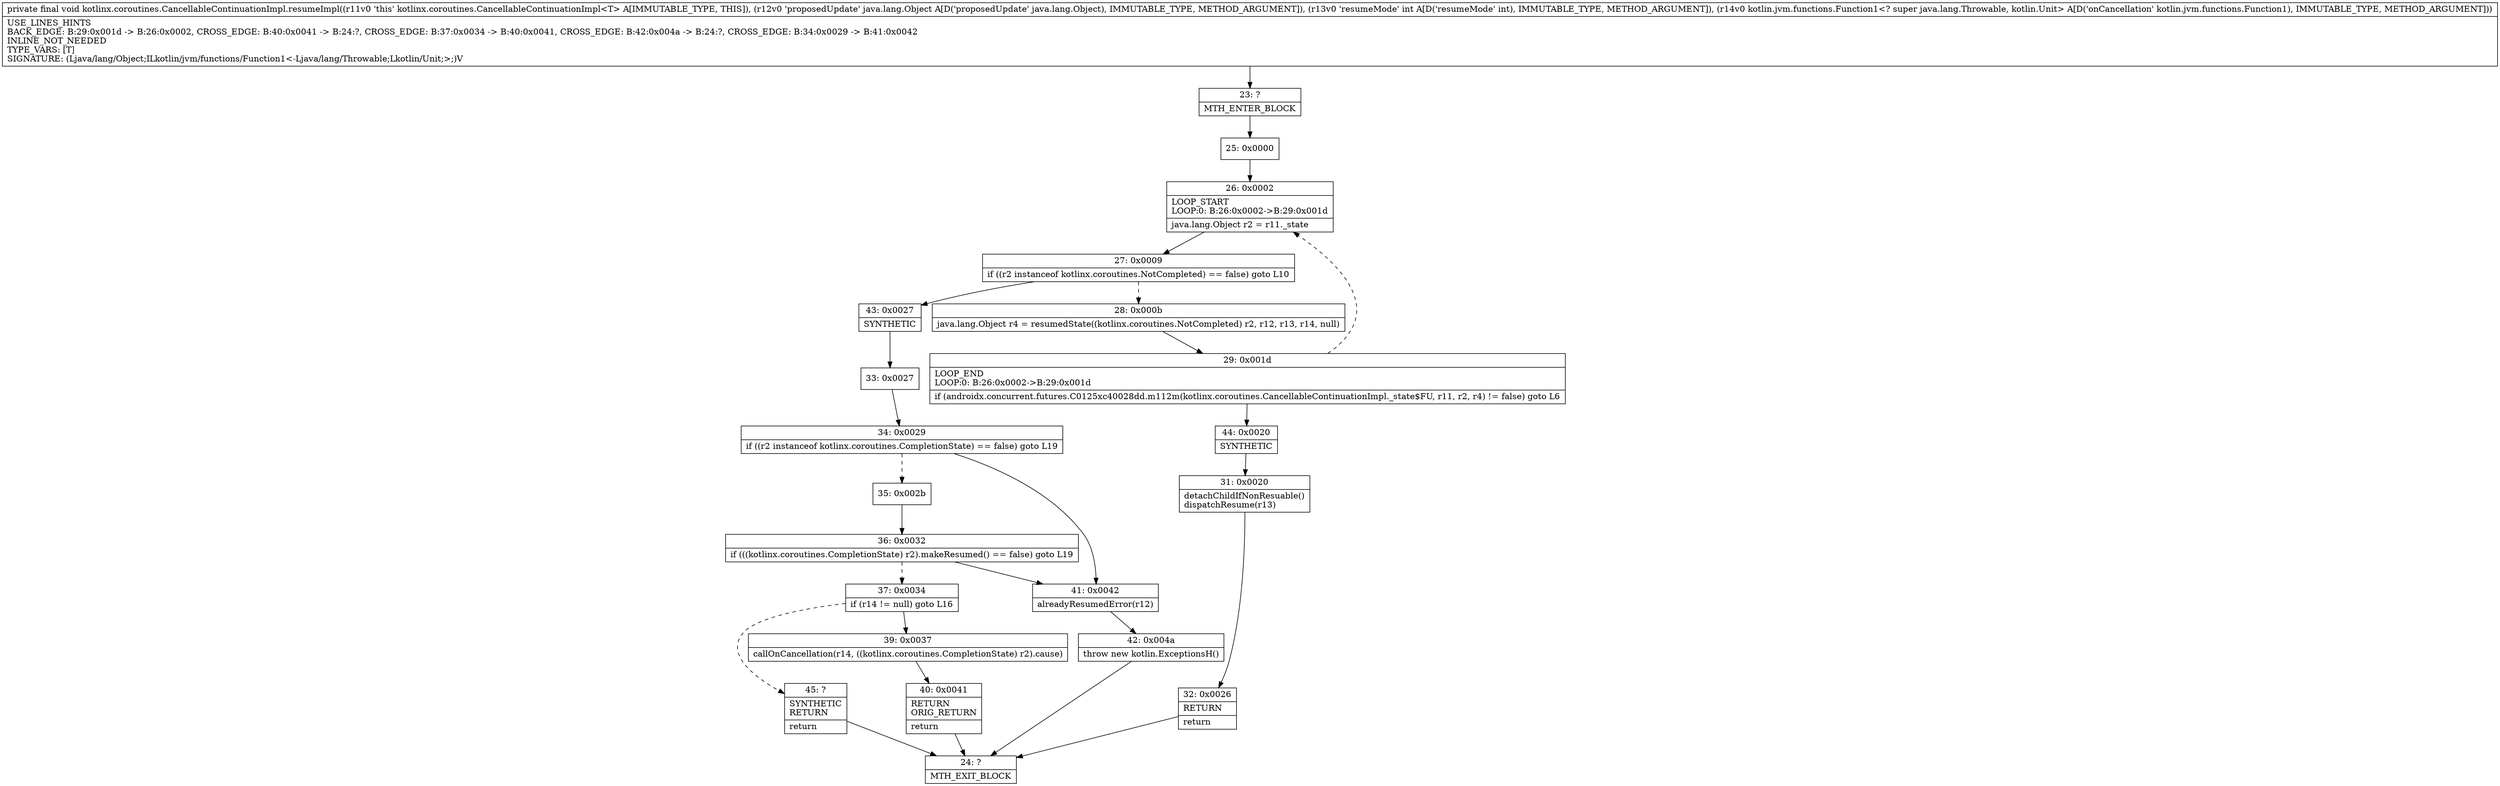 digraph "CFG forkotlinx.coroutines.CancellableContinuationImpl.resumeImpl(Ljava\/lang\/Object;ILkotlin\/jvm\/functions\/Function1;)V" {
Node_23 [shape=record,label="{23\:\ ?|MTH_ENTER_BLOCK\l}"];
Node_25 [shape=record,label="{25\:\ 0x0000}"];
Node_26 [shape=record,label="{26\:\ 0x0002|LOOP_START\lLOOP:0: B:26:0x0002\-\>B:29:0x001d\l|java.lang.Object r2 = r11._state\l}"];
Node_27 [shape=record,label="{27\:\ 0x0009|if ((r2 instanceof kotlinx.coroutines.NotCompleted) == false) goto L10\l}"];
Node_28 [shape=record,label="{28\:\ 0x000b|java.lang.Object r4 = resumedState((kotlinx.coroutines.NotCompleted) r2, r12, r13, r14, null)\l}"];
Node_29 [shape=record,label="{29\:\ 0x001d|LOOP_END\lLOOP:0: B:26:0x0002\-\>B:29:0x001d\l|if (androidx.concurrent.futures.C0125xc40028dd.m112m(kotlinx.coroutines.CancellableContinuationImpl._state$FU, r11, r2, r4) != false) goto L6\l}"];
Node_44 [shape=record,label="{44\:\ 0x0020|SYNTHETIC\l}"];
Node_31 [shape=record,label="{31\:\ 0x0020|detachChildIfNonResuable()\ldispatchResume(r13)\l}"];
Node_32 [shape=record,label="{32\:\ 0x0026|RETURN\l|return\l}"];
Node_24 [shape=record,label="{24\:\ ?|MTH_EXIT_BLOCK\l}"];
Node_43 [shape=record,label="{43\:\ 0x0027|SYNTHETIC\l}"];
Node_33 [shape=record,label="{33\:\ 0x0027}"];
Node_34 [shape=record,label="{34\:\ 0x0029|if ((r2 instanceof kotlinx.coroutines.CompletionState) == false) goto L19\l}"];
Node_35 [shape=record,label="{35\:\ 0x002b}"];
Node_36 [shape=record,label="{36\:\ 0x0032|if (((kotlinx.coroutines.CompletionState) r2).makeResumed() == false) goto L19\l}"];
Node_37 [shape=record,label="{37\:\ 0x0034|if (r14 != null) goto L16\l}"];
Node_39 [shape=record,label="{39\:\ 0x0037|callOnCancellation(r14, ((kotlinx.coroutines.CompletionState) r2).cause)\l}"];
Node_40 [shape=record,label="{40\:\ 0x0041|RETURN\lORIG_RETURN\l|return\l}"];
Node_45 [shape=record,label="{45\:\ ?|SYNTHETIC\lRETURN\l|return\l}"];
Node_41 [shape=record,label="{41\:\ 0x0042|alreadyResumedError(r12)\l}"];
Node_42 [shape=record,label="{42\:\ 0x004a|throw new kotlin.ExceptionsH()\l}"];
MethodNode[shape=record,label="{private final void kotlinx.coroutines.CancellableContinuationImpl.resumeImpl((r11v0 'this' kotlinx.coroutines.CancellableContinuationImpl\<T\> A[IMMUTABLE_TYPE, THIS]), (r12v0 'proposedUpdate' java.lang.Object A[D('proposedUpdate' java.lang.Object), IMMUTABLE_TYPE, METHOD_ARGUMENT]), (r13v0 'resumeMode' int A[D('resumeMode' int), IMMUTABLE_TYPE, METHOD_ARGUMENT]), (r14v0 kotlin.jvm.functions.Function1\<? super java.lang.Throwable, kotlin.Unit\> A[D('onCancellation' kotlin.jvm.functions.Function1), IMMUTABLE_TYPE, METHOD_ARGUMENT]))  | USE_LINES_HINTS\lBACK_EDGE: B:29:0x001d \-\> B:26:0x0002, CROSS_EDGE: B:40:0x0041 \-\> B:24:?, CROSS_EDGE: B:37:0x0034 \-\> B:40:0x0041, CROSS_EDGE: B:42:0x004a \-\> B:24:?, CROSS_EDGE: B:34:0x0029 \-\> B:41:0x0042\lINLINE_NOT_NEEDED\lTYPE_VARS: [T]\lSIGNATURE: (Ljava\/lang\/Object;ILkotlin\/jvm\/functions\/Function1\<\-Ljava\/lang\/Throwable;Lkotlin\/Unit;\>;)V\l}"];
MethodNode -> Node_23;Node_23 -> Node_25;
Node_25 -> Node_26;
Node_26 -> Node_27;
Node_27 -> Node_28[style=dashed];
Node_27 -> Node_43;
Node_28 -> Node_29;
Node_29 -> Node_26[style=dashed];
Node_29 -> Node_44;
Node_44 -> Node_31;
Node_31 -> Node_32;
Node_32 -> Node_24;
Node_43 -> Node_33;
Node_33 -> Node_34;
Node_34 -> Node_35[style=dashed];
Node_34 -> Node_41;
Node_35 -> Node_36;
Node_36 -> Node_37[style=dashed];
Node_36 -> Node_41;
Node_37 -> Node_39;
Node_37 -> Node_45[style=dashed];
Node_39 -> Node_40;
Node_40 -> Node_24;
Node_45 -> Node_24;
Node_41 -> Node_42;
Node_42 -> Node_24;
}

